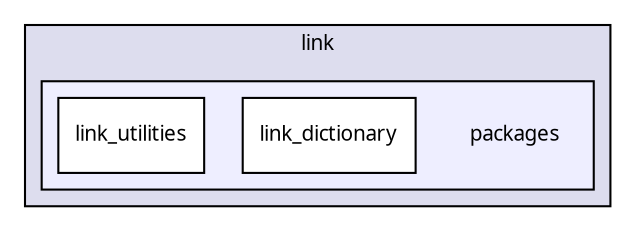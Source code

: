 digraph "packages/link/packages/" {
  compound=true
  node [ fontsize="10", fontname="FreeSans.ttf"];
  edge [ labelfontsize="10", labelfontname="FreeSans.ttf"];
  subgraph clusterdir_8648ad258f24e9cf9243d885b50dd7c5 {
    graph [ bgcolor="#ddddee", pencolor="black", label="link" fontname="FreeSans.ttf", fontsize="10", URL="dir_8648ad258f24e9cf9243d885b50dd7c5.html"]
  subgraph clusterdir_3fc7abd17a8a965d010587b658809420 {
    graph [ bgcolor="#eeeeff", pencolor="black", label="" URL="dir_3fc7abd17a8a965d010587b658809420.html"];
    dir_3fc7abd17a8a965d010587b658809420 [shape=plaintext label="packages"];
    dir_9c2748ac20b2c405a55ec3ab5b4a124b [shape=box label="link_dictionary" color="black" fillcolor="white" style="filled" URL="dir_9c2748ac20b2c405a55ec3ab5b4a124b.html"];
    dir_9139a6f23d06ee6d1aa12c6ab89d13f2 [shape=box label="link_utilities" color="black" fillcolor="white" style="filled" URL="dir_9139a6f23d06ee6d1aa12c6ab89d13f2.html"];
  }
  }
}
